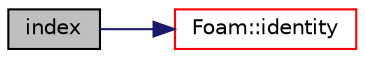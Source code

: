 digraph "index"
{
  bgcolor="transparent";
  edge [fontname="Helvetica",fontsize="10",labelfontname="Helvetica",labelfontsize="10"];
  node [fontname="Helvetica",fontsize="10",shape=record];
  rankdir="LR";
  Node1 [label="index",height=0.2,width=0.4,color="black", fillcolor="grey75", style="filled" fontcolor="black"];
  Node1 -> Node2 [color="midnightblue",fontsize="10",style="solid",fontname="Helvetica"];
  Node2 [label="Foam::identity",height=0.2,width=0.4,color="red",URL="$namespaceFoam.html#a14e1da6db5665f43c1e588eab475eabf",tooltip="Create identity map of the given length with (map[i] == i) "];
}
